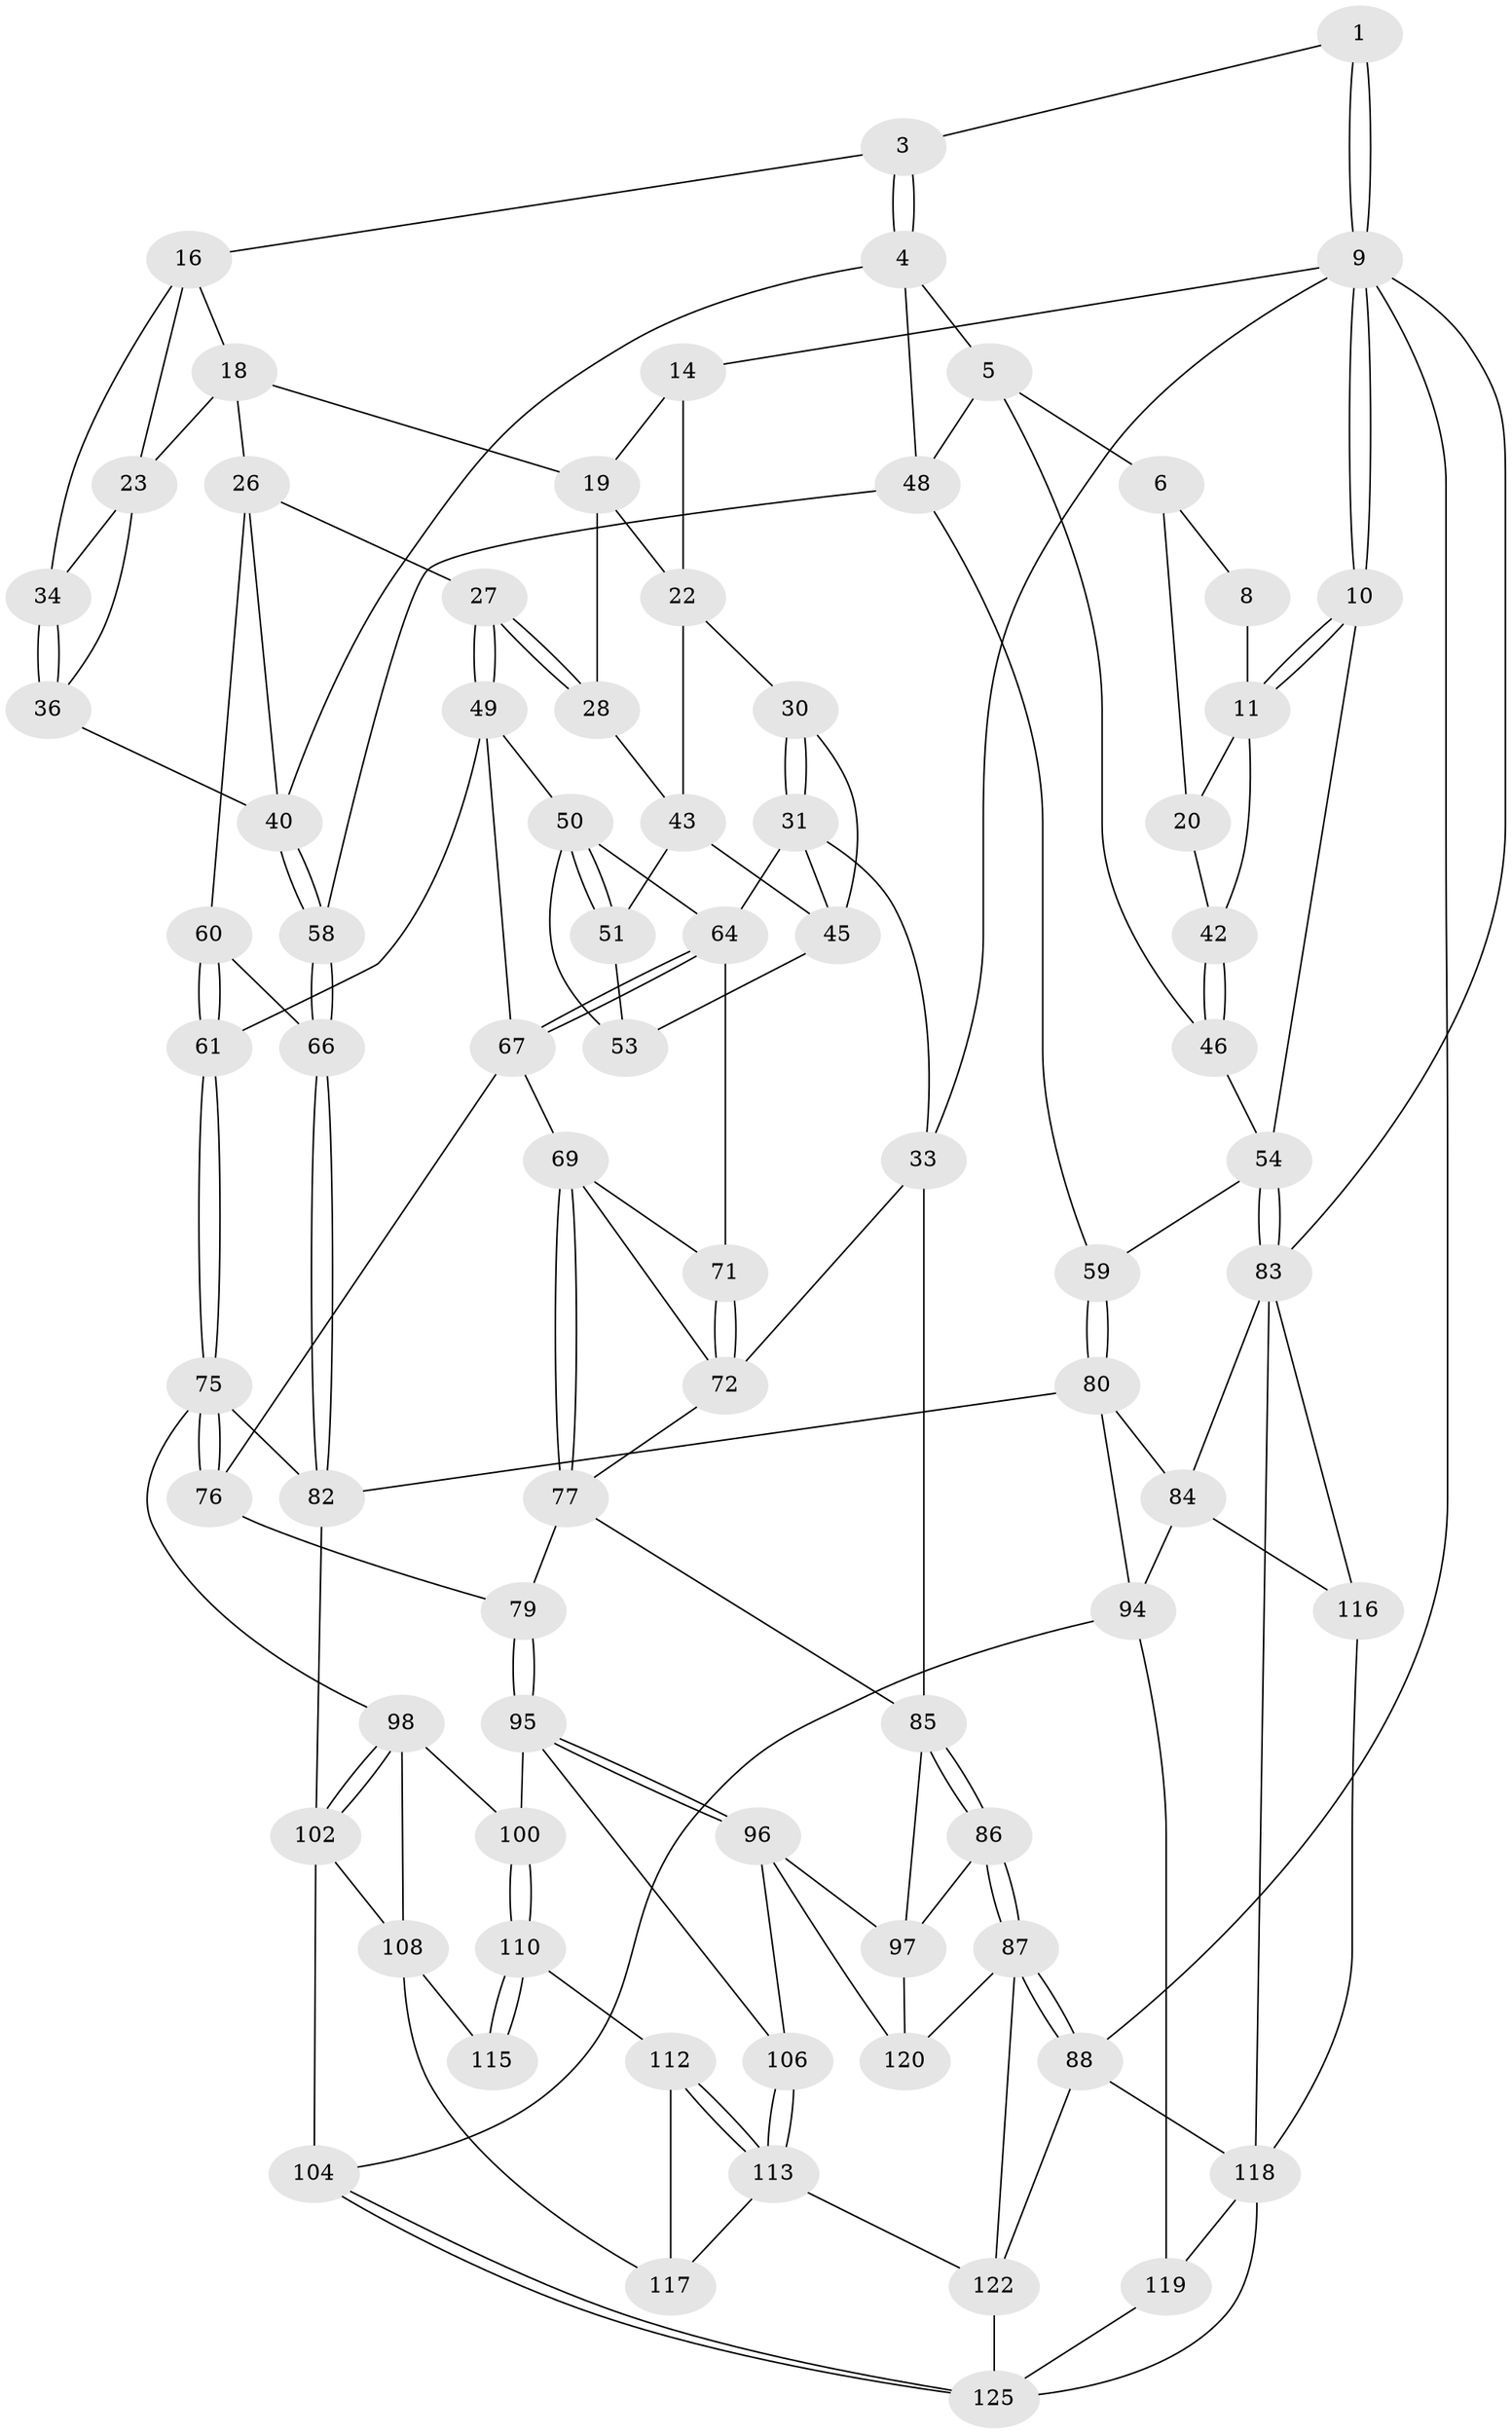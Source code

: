 // Generated by graph-tools (version 1.1) at 2025/24/03/03/25 07:24:32]
// undirected, 78 vertices, 171 edges
graph export_dot {
graph [start="1"]
  node [color=gray90,style=filled];
  1 [pos="+1+0",super="+2"];
  3 [pos="+0.6153961358496551+0"];
  4 [pos="+0.7506292418754344+0.07668286714504184",super="+39"];
  5 [pos="+0.772736909238715+0.08340552571316771",super="+47"];
  6 [pos="+0.8300140332174131+0.08063551697331967",super="+7"];
  8 [pos="+0.9287338238076105+0"];
  9 [pos="+1+0",super="+13"];
  10 [pos="+1+0.18245861661385462"];
  11 [pos="+0.9981764558909808+0.11937404263430448",super="+12"];
  14 [pos="+0.07963654690203688+0",super="+15"];
  16 [pos="+0.572535683920606+0",super="+17"];
  18 [pos="+0.38008362117506067+0.04810551912593529",super="+25"];
  19 [pos="+0.3516881075605579+0.02251857100431044",super="+21"];
  20 [pos="+0.9421058517166843+0.08745637238732895",super="+38"];
  22 [pos="+0.09230448449746773+0",super="+29"];
  23 [pos="+0.4178683626588721+0.08416952716535486",super="+24"];
  26 [pos="+0.35464449475410925+0.19064324066883842",super="+56"];
  27 [pos="+0.3429807840006609+0.1919754787358594"];
  28 [pos="+0.2992927517952013+0.1303704775069742"];
  30 [pos="+0.07795823778148224+0.08914369130548791"];
  31 [pos="+0+0.256753869373715",super="+32"];
  33 [pos="+0+0.2518577429532083",super="+73"];
  34 [pos="+0.423675496016849+0.08430684899634679",super="+35"];
  36 [pos="+0.5489308636667751+0.14422691072132857",super="+37"];
  40 [pos="+0.6287906324782933+0.21146896146784505",super="+41"];
  42 [pos="+0.8852912048002836+0.1723997253918369"];
  43 [pos="+0.19236178504732246+0.11194689028502733",super="+44"];
  45 [pos="+0.09246485342072501+0.17967252809800782",super="+52"];
  46 [pos="+0.8717483556862285+0.22354762835030312"];
  48 [pos="+0.7664851392170073+0.21324703942477571",super="+57"];
  49 [pos="+0.28859298164021824+0.2860300874019824",super="+62"];
  50 [pos="+0.2516708065064497+0.28355718100440924",super="+63"];
  51 [pos="+0.1840351747128751+0.17789751370556586"];
  53 [pos="+0.11357279917056023+0.24989794702557175"];
  54 [pos="+1+0.3709138445142609",super="+55"];
  58 [pos="+0.7142943434190987+0.38183732302112194"];
  59 [pos="+0.755553422898719+0.39133184758741996"];
  60 [pos="+0.4685386165524849+0.4197736008735612"];
  61 [pos="+0.4245318664955574+0.455664175954754"];
  64 [pos="+0.14761548051111076+0.3698634753247532",super="+65"];
  66 [pos="+0.645914818831858+0.4147329373982729"];
  67 [pos="+0.17148867134166684+0.41939821594684423",super="+68"];
  69 [pos="+0.16928721054913226+0.45342883149172236",super="+70"];
  71 [pos="+0.050505964025825995+0.43339118673090926"];
  72 [pos="+0.006482799390645454+0.4935558925156662",super="+74"];
  75 [pos="+0.40986934306863243+0.5223149317052069",super="+90"];
  76 [pos="+0.3943367459528737+0.5277581834912366"];
  77 [pos="+0.18260056724431675+0.5817315812992262",super="+78"];
  79 [pos="+0.27633519148745506+0.5934008013873534"];
  80 [pos="+0.8641402814603959+0.4860429124234943",super="+81"];
  82 [pos="+0.6399736562477775+0.6368461870848955",super="+89"];
  83 [pos="+1+0.4680627738745665",super="+92"];
  84 [pos="+0.9315736483154277+0.5003513063413702",super="+93"];
  85 [pos="+0+0.6147850638805866",super="+91"];
  86 [pos="+0+0.8596679832885172"];
  87 [pos="+0+1",super="+124"];
  88 [pos="+0+1"];
  94 [pos="+0.8188159143387821+0.7473008689482585",super="+103"];
  95 [pos="+0.2717767855537301+0.627321369000556",super="+101"];
  96 [pos="+0.23176483925645622+0.7734200305165418",super="+107"];
  97 [pos="+0.11078157375331539+0.6740063783183503",super="+109"];
  98 [pos="+0.42356787806062884+0.6265747095582607",super="+99"];
  100 [pos="+0.40045930411821185+0.6935831460335391"];
  102 [pos="+0.6014300324039378+0.8186678991129964",super="+105"];
  104 [pos="+0.6056328973923808+0.8668239285138646"];
  106 [pos="+0.2551410501526989+0.8009347563549314"];
  108 [pos="+0.5288143276981317+0.8403358890711764",super="+114"];
  110 [pos="+0.4003024378870175+0.6972246453524578",super="+111"];
  112 [pos="+0.3020457488821654+0.826262349152921"];
  113 [pos="+0.2922178721736584+0.827834711078032",super="+121"];
  115 [pos="+0.42966870276271973+0.7967539724350705"];
  116 [pos="+0.9862528119544404+0.8055508349089612"];
  117 [pos="+0.428397003906175+0.8525581320993303"];
  118 [pos="+0.9290694013344504+0.8769321907689241",super="+126"];
  119 [pos="+0.8162188304988335+0.8971595260627836"];
  120 [pos="+0.1528852751605836+0.8643129931661978"];
  122 [pos="+0.3445473982045466+1",super="+123"];
  125 [pos="+0.5557839189851105+1",super="+127"];
  1 -- 9;
  1 -- 9;
  1 -- 3;
  3 -- 4;
  3 -- 4;
  3 -- 16;
  4 -- 5;
  4 -- 40;
  4 -- 48;
  5 -- 6;
  5 -- 48;
  5 -- 46;
  6 -- 20 [weight=2];
  6 -- 8;
  8 -- 11;
  9 -- 10;
  9 -- 10;
  9 -- 83;
  9 -- 88;
  9 -- 14;
  9 -- 33;
  10 -- 11;
  10 -- 11;
  10 -- 54;
  11 -- 42;
  11 -- 20;
  14 -- 22;
  14 -- 19;
  16 -- 18;
  16 -- 23;
  16 -- 34;
  18 -- 19;
  18 -- 26;
  18 -- 23;
  19 -- 28;
  19 -- 22;
  20 -- 42;
  22 -- 43;
  22 -- 30;
  23 -- 34;
  23 -- 36;
  26 -- 27;
  26 -- 40;
  26 -- 60;
  27 -- 28;
  27 -- 28;
  27 -- 49;
  27 -- 49;
  28 -- 43;
  30 -- 31;
  30 -- 31;
  30 -- 45;
  31 -- 33;
  31 -- 64;
  31 -- 45;
  33 -- 72;
  33 -- 85;
  34 -- 36 [weight=2];
  34 -- 36;
  36 -- 40;
  40 -- 58;
  40 -- 58;
  42 -- 46;
  42 -- 46;
  43 -- 51;
  43 -- 45;
  45 -- 53;
  46 -- 54;
  48 -- 58;
  48 -- 59;
  49 -- 50;
  49 -- 67;
  49 -- 61;
  50 -- 51;
  50 -- 51;
  50 -- 64;
  50 -- 53;
  51 -- 53;
  54 -- 83;
  54 -- 83;
  54 -- 59;
  58 -- 66;
  58 -- 66;
  59 -- 80;
  59 -- 80;
  60 -- 61;
  60 -- 61;
  60 -- 66;
  61 -- 75;
  61 -- 75;
  64 -- 67;
  64 -- 67;
  64 -- 71;
  66 -- 82;
  66 -- 82;
  67 -- 76;
  67 -- 69;
  69 -- 77;
  69 -- 77;
  69 -- 72;
  69 -- 71;
  71 -- 72;
  71 -- 72;
  72 -- 77;
  75 -- 76;
  75 -- 76;
  75 -- 82;
  75 -- 98;
  76 -- 79;
  77 -- 79;
  77 -- 85;
  79 -- 95;
  79 -- 95;
  80 -- 84;
  80 -- 82;
  80 -- 94;
  82 -- 102;
  83 -- 84;
  83 -- 116;
  83 -- 118;
  84 -- 116;
  84 -- 94;
  85 -- 86;
  85 -- 86;
  85 -- 97;
  86 -- 87;
  86 -- 87;
  86 -- 97;
  87 -- 88;
  87 -- 88;
  87 -- 120;
  87 -- 122;
  88 -- 122;
  88 -- 118;
  94 -- 104;
  94 -- 119;
  95 -- 96;
  95 -- 96;
  95 -- 106;
  95 -- 100;
  96 -- 97;
  96 -- 106;
  96 -- 120;
  97 -- 120;
  98 -- 102;
  98 -- 102;
  98 -- 100;
  98 -- 108;
  100 -- 110;
  100 -- 110;
  102 -- 104;
  102 -- 108;
  104 -- 125;
  104 -- 125;
  106 -- 113;
  106 -- 113;
  108 -- 115;
  108 -- 117;
  110 -- 115 [weight=2];
  110 -- 115;
  110 -- 112;
  112 -- 113;
  112 -- 113;
  112 -- 117;
  113 -- 122;
  113 -- 117;
  116 -- 118;
  118 -- 119;
  118 -- 125;
  119 -- 125;
  122 -- 125;
}
